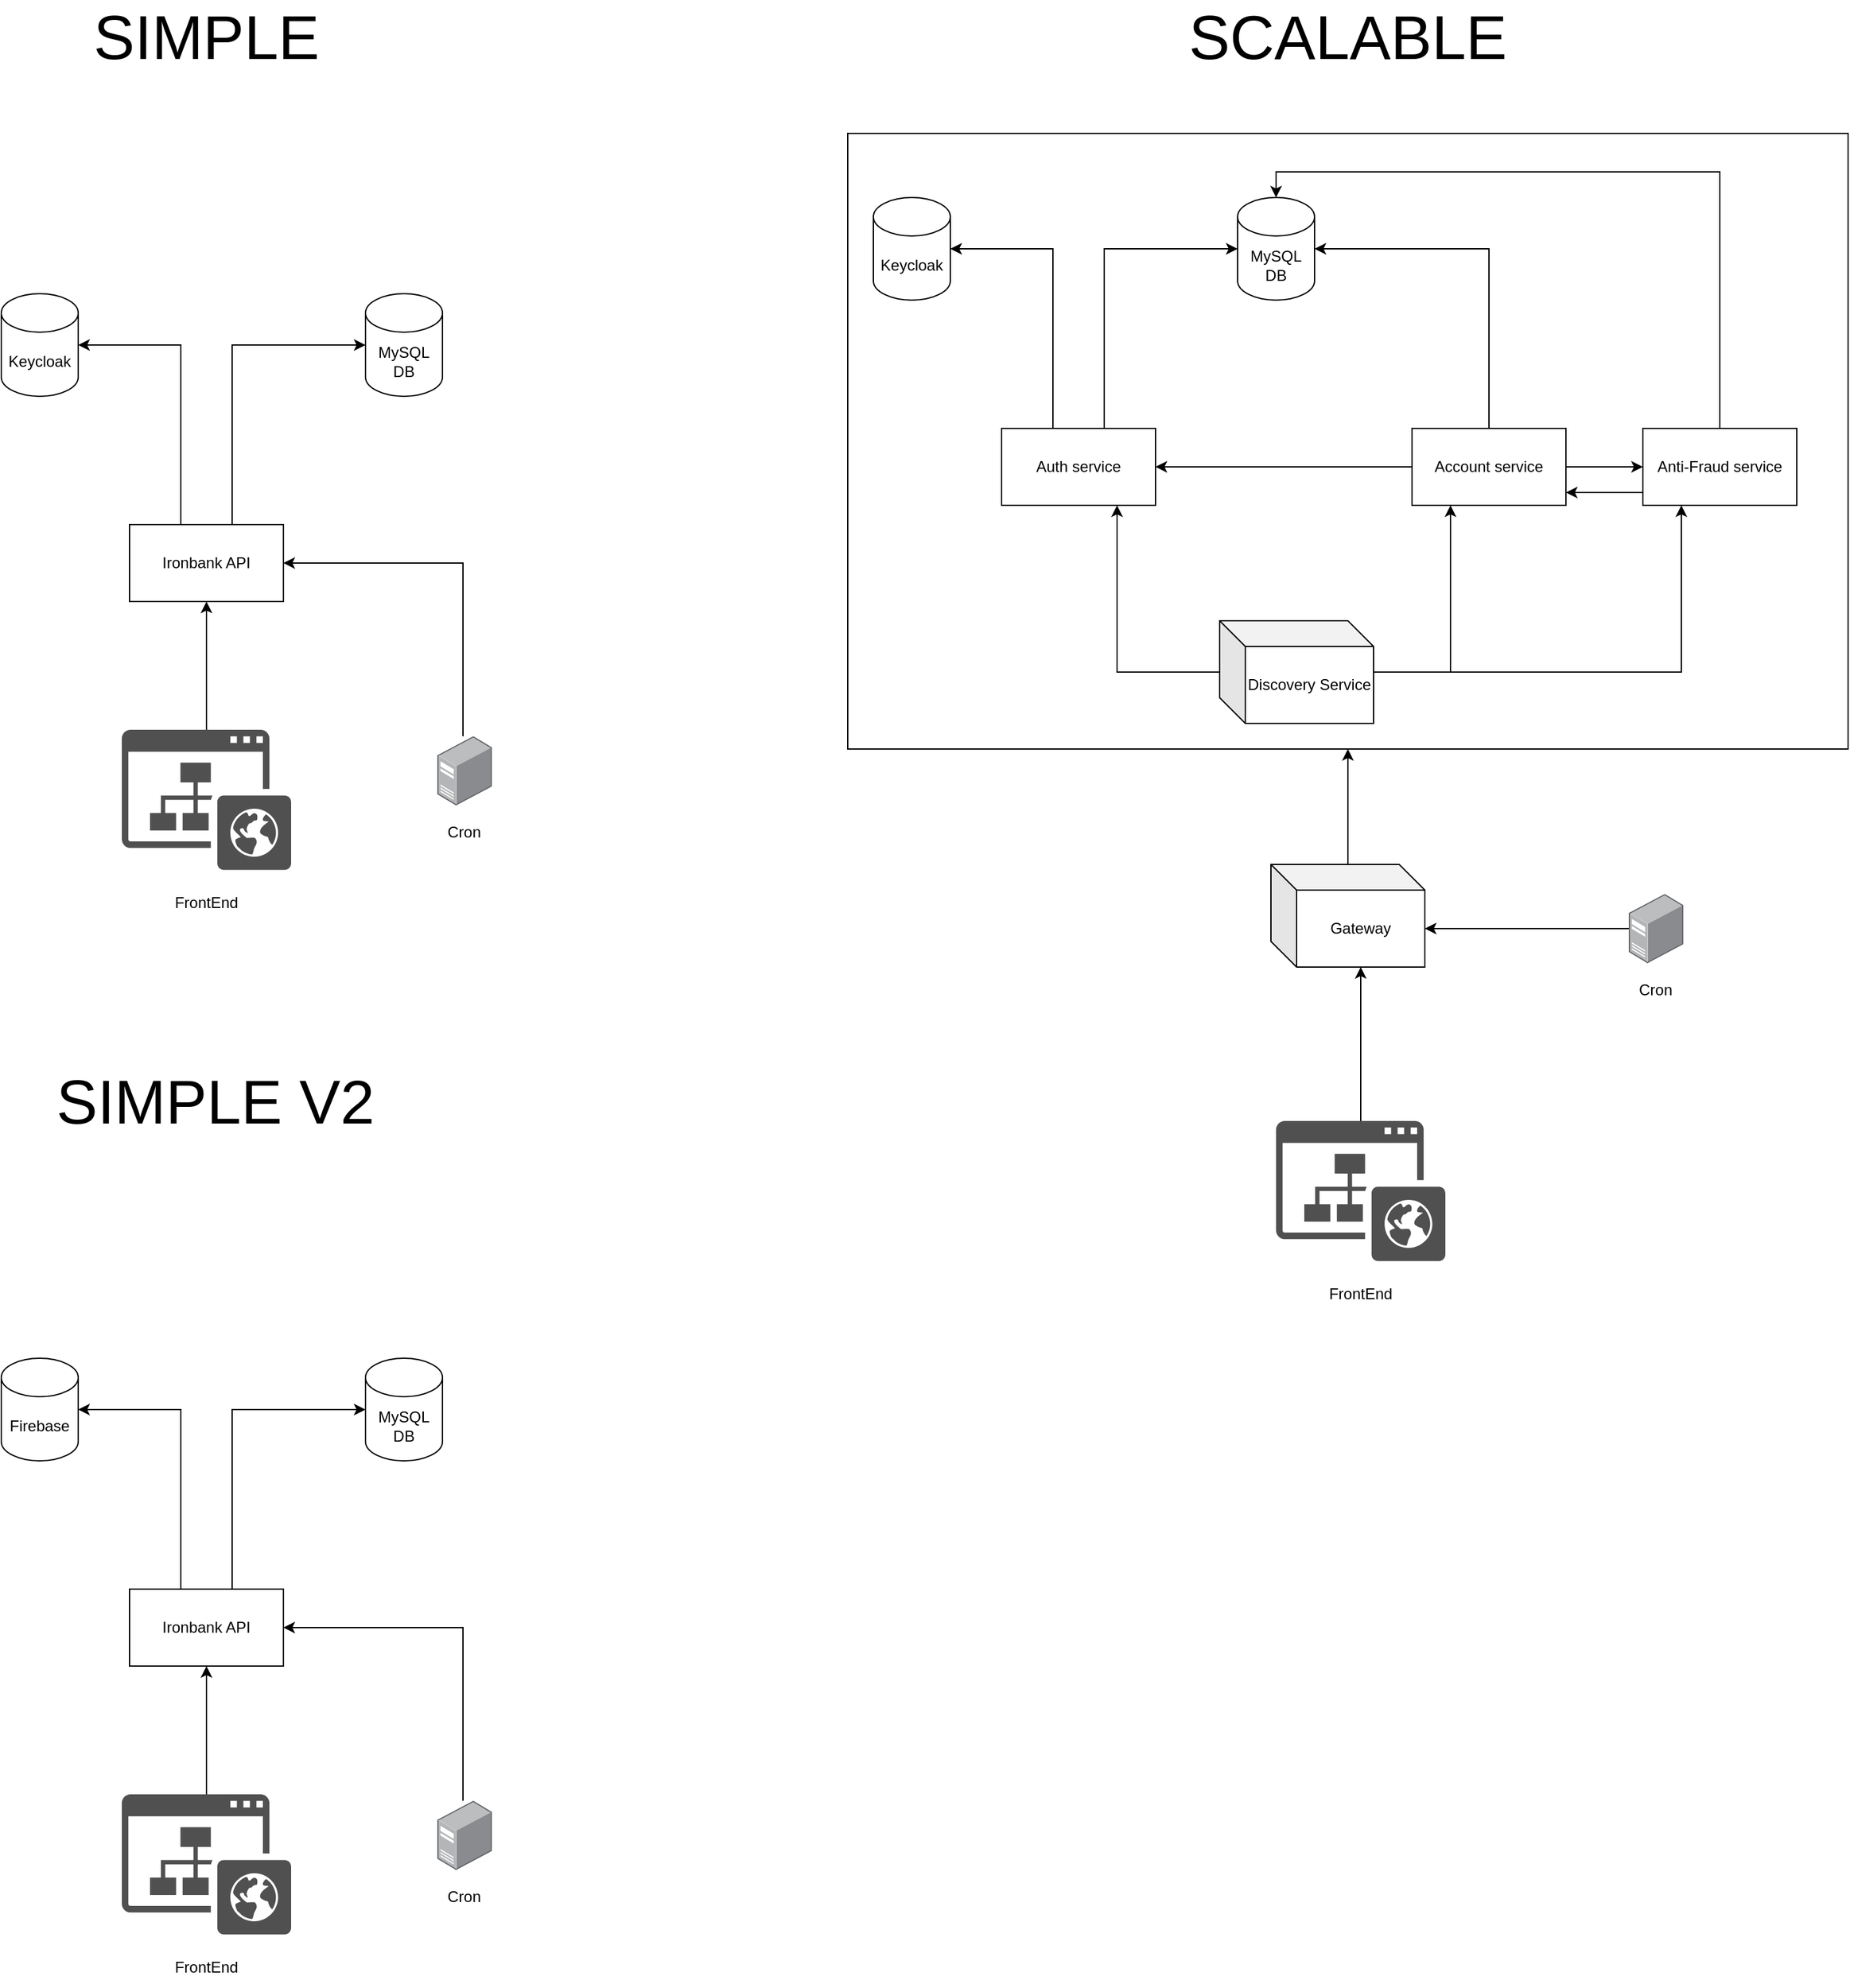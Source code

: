 <mxfile version="20.3.0" type="device"><diagram id="zR-aphUdTskEHhccrLXG" name="Página-1"><mxGraphModel dx="2626" dy="2381" grid="1" gridSize="10" guides="1" tooltips="1" connect="1" arrows="1" fold="1" page="1" pageScale="1" pageWidth="827" pageHeight="1169" math="0" shadow="0"><root><mxCell id="0"/><mxCell id="1" parent="0"/><mxCell id="UNST30MJTOROgTW6B7bt-17" value="" style="rounded=0;whiteSpace=wrap;html=1;" parent="1" vertex="1"><mxGeometry x="80" y="-30" width="780" height="480" as="geometry"/></mxCell><mxCell id="UNST30MJTOROgTW6B7bt-3" style="edgeStyle=orthogonalEdgeStyle;rounded=0;orthogonalLoop=1;jettySize=auto;html=1;entryX=0;entryY=0.5;entryDx=0;entryDy=0;entryPerimeter=0;" parent="1" source="UNST30MJTOROgTW6B7bt-1" target="UNST30MJTOROgTW6B7bt-2" edge="1"><mxGeometry relative="1" as="geometry"><Array as="points"><mxPoint x="280" y="60"/></Array></mxGeometry></mxCell><mxCell id="UNST30MJTOROgTW6B7bt-9" style="edgeStyle=orthogonalEdgeStyle;rounded=0;orthogonalLoop=1;jettySize=auto;html=1;entryX=1;entryY=0.5;entryDx=0;entryDy=0;entryPerimeter=0;" parent="1" source="UNST30MJTOROgTW6B7bt-1" target="UNST30MJTOROgTW6B7bt-8" edge="1"><mxGeometry relative="1" as="geometry"><Array as="points"><mxPoint x="240" y="60"/></Array></mxGeometry></mxCell><mxCell id="UNST30MJTOROgTW6B7bt-1" value="Auth service" style="rounded=0;whiteSpace=wrap;html=1;" parent="1" vertex="1"><mxGeometry x="200" y="200" width="120" height="60" as="geometry"/></mxCell><mxCell id="UNST30MJTOROgTW6B7bt-2" value="MySQL&lt;br&gt;DB" style="shape=cylinder3;whiteSpace=wrap;html=1;boundedLbl=1;backgroundOutline=1;size=15;" parent="1" vertex="1"><mxGeometry x="384" y="20" width="60" height="80" as="geometry"/></mxCell><mxCell id="UNST30MJTOROgTW6B7bt-5" style="edgeStyle=orthogonalEdgeStyle;rounded=0;orthogonalLoop=1;jettySize=auto;html=1;entryX=1;entryY=0.5;entryDx=0;entryDy=0;entryPerimeter=0;" parent="1" source="UNST30MJTOROgTW6B7bt-4" target="UNST30MJTOROgTW6B7bt-2" edge="1"><mxGeometry relative="1" as="geometry"><Array as="points"><mxPoint x="580" y="60"/></Array></mxGeometry></mxCell><mxCell id="UNST30MJTOROgTW6B7bt-23" style="edgeStyle=orthogonalEdgeStyle;rounded=0;orthogonalLoop=1;jettySize=auto;html=1;entryX=1;entryY=0.5;entryDx=0;entryDy=0;" parent="1" source="UNST30MJTOROgTW6B7bt-4" target="UNST30MJTOROgTW6B7bt-1" edge="1"><mxGeometry relative="1" as="geometry"/></mxCell><mxCell id="UNST30MJTOROgTW6B7bt-24" style="edgeStyle=orthogonalEdgeStyle;rounded=0;orthogonalLoop=1;jettySize=auto;html=1;entryX=0;entryY=0.5;entryDx=0;entryDy=0;" parent="1" source="UNST30MJTOROgTW6B7bt-4" target="UNST30MJTOROgTW6B7bt-6" edge="1"><mxGeometry relative="1" as="geometry"/></mxCell><mxCell id="UNST30MJTOROgTW6B7bt-4" value="Account service" style="rounded=0;whiteSpace=wrap;html=1;" parent="1" vertex="1"><mxGeometry x="520" y="200" width="120" height="60" as="geometry"/></mxCell><mxCell id="UNST30MJTOROgTW6B7bt-7" style="edgeStyle=orthogonalEdgeStyle;rounded=0;orthogonalLoop=1;jettySize=auto;html=1;entryX=0.5;entryY=0;entryDx=0;entryDy=0;entryPerimeter=0;" parent="1" source="UNST30MJTOROgTW6B7bt-6" target="UNST30MJTOROgTW6B7bt-2" edge="1"><mxGeometry relative="1" as="geometry"><Array as="points"><mxPoint x="760"/><mxPoint x="414"/></Array></mxGeometry></mxCell><mxCell id="UNST30MJTOROgTW6B7bt-25" style="edgeStyle=orthogonalEdgeStyle;rounded=0;orthogonalLoop=1;jettySize=auto;html=1;" parent="1" source="UNST30MJTOROgTW6B7bt-6" edge="1"><mxGeometry relative="1" as="geometry"><mxPoint x="640" y="250" as="targetPoint"/><Array as="points"><mxPoint x="640" y="250"/></Array></mxGeometry></mxCell><mxCell id="UNST30MJTOROgTW6B7bt-6" value="Anti-Fraud service" style="rounded=0;whiteSpace=wrap;html=1;" parent="1" vertex="1"><mxGeometry x="700" y="200" width="120" height="60" as="geometry"/></mxCell><mxCell id="UNST30MJTOROgTW6B7bt-8" value="Keycloak" style="shape=cylinder3;whiteSpace=wrap;html=1;boundedLbl=1;backgroundOutline=1;size=15;" parent="1" vertex="1"><mxGeometry x="100" y="20" width="60" height="80" as="geometry"/></mxCell><mxCell id="UNST30MJTOROgTW6B7bt-18" style="edgeStyle=orthogonalEdgeStyle;rounded=0;orthogonalLoop=1;jettySize=auto;html=1;entryX=0.5;entryY=1;entryDx=0;entryDy=0;" parent="1" source="UNST30MJTOROgTW6B7bt-10" target="UNST30MJTOROgTW6B7bt-17" edge="1"><mxGeometry relative="1" as="geometry"/></mxCell><mxCell id="UNST30MJTOROgTW6B7bt-10" value="Gateway" style="shape=cube;whiteSpace=wrap;html=1;boundedLbl=1;backgroundOutline=1;darkOpacity=0.05;darkOpacity2=0.1;" parent="1" vertex="1"><mxGeometry x="410" y="540" width="120" height="80" as="geometry"/></mxCell><mxCell id="UNST30MJTOROgTW6B7bt-12" style="edgeStyle=orthogonalEdgeStyle;rounded=0;orthogonalLoop=1;jettySize=auto;html=1;entryX=0.75;entryY=1;entryDx=0;entryDy=0;" parent="1" source="UNST30MJTOROgTW6B7bt-11" target="UNST30MJTOROgTW6B7bt-1" edge="1"><mxGeometry relative="1" as="geometry"/></mxCell><mxCell id="UNST30MJTOROgTW6B7bt-13" style="edgeStyle=orthogonalEdgeStyle;rounded=0;orthogonalLoop=1;jettySize=auto;html=1;entryX=0.25;entryY=1;entryDx=0;entryDy=0;" parent="1" source="UNST30MJTOROgTW6B7bt-11" target="UNST30MJTOROgTW6B7bt-4" edge="1"><mxGeometry relative="1" as="geometry"/></mxCell><mxCell id="UNST30MJTOROgTW6B7bt-14" style="edgeStyle=orthogonalEdgeStyle;rounded=0;orthogonalLoop=1;jettySize=auto;html=1;entryX=0.25;entryY=1;entryDx=0;entryDy=0;" parent="1" source="UNST30MJTOROgTW6B7bt-11" target="UNST30MJTOROgTW6B7bt-6" edge="1"><mxGeometry relative="1" as="geometry"/></mxCell><mxCell id="UNST30MJTOROgTW6B7bt-11" value="Discovery Service" style="shape=cube;whiteSpace=wrap;html=1;boundedLbl=1;backgroundOutline=1;darkOpacity=0.05;darkOpacity2=0.1;" parent="1" vertex="1"><mxGeometry x="370" y="350" width="120" height="80" as="geometry"/></mxCell><mxCell id="UNST30MJTOROgTW6B7bt-21" style="edgeStyle=orthogonalEdgeStyle;rounded=0;orthogonalLoop=1;jettySize=auto;html=1;entryX=0;entryY=0;entryDx=70;entryDy=80;entryPerimeter=0;" parent="1" source="UNST30MJTOROgTW6B7bt-20" target="UNST30MJTOROgTW6B7bt-10" edge="1"><mxGeometry relative="1" as="geometry"/></mxCell><mxCell id="UNST30MJTOROgTW6B7bt-27" style="edgeStyle=orthogonalEdgeStyle;rounded=0;orthogonalLoop=1;jettySize=auto;html=1;entryX=0;entryY=0.5;entryDx=0;entryDy=0;entryPerimeter=0;" parent="1" source="UNST30MJTOROgTW6B7bt-29" target="UNST30MJTOROgTW6B7bt-30" edge="1"><mxGeometry relative="1" as="geometry"><Array as="points"><mxPoint x="-400" y="135"/></Array></mxGeometry></mxCell><mxCell id="UNST30MJTOROgTW6B7bt-28" style="edgeStyle=orthogonalEdgeStyle;rounded=0;orthogonalLoop=1;jettySize=auto;html=1;entryX=1;entryY=0.5;entryDx=0;entryDy=0;entryPerimeter=0;" parent="1" source="UNST30MJTOROgTW6B7bt-29" target="UNST30MJTOROgTW6B7bt-38" edge="1"><mxGeometry relative="1" as="geometry"><Array as="points"><mxPoint x="-440" y="135"/></Array></mxGeometry></mxCell><mxCell id="UNST30MJTOROgTW6B7bt-29" value="Ironbank API" style="rounded=0;whiteSpace=wrap;html=1;" parent="1" vertex="1"><mxGeometry x="-480" y="275" width="120" height="60" as="geometry"/></mxCell><mxCell id="UNST30MJTOROgTW6B7bt-30" value="MySQL&lt;br&gt;DB" style="shape=cylinder3;whiteSpace=wrap;html=1;boundedLbl=1;backgroundOutline=1;size=15;" parent="1" vertex="1"><mxGeometry x="-296" y="95" width="60" height="80" as="geometry"/></mxCell><mxCell id="UNST30MJTOROgTW6B7bt-38" value="Keycloak" style="shape=cylinder3;whiteSpace=wrap;html=1;boundedLbl=1;backgroundOutline=1;size=15;" parent="1" vertex="1"><mxGeometry x="-580" y="95" width="60" height="80" as="geometry"/></mxCell><mxCell id="UNST30MJTOROgTW6B7bt-48" value="" style="group" parent="1" vertex="1" connectable="0"><mxGeometry x="-486" y="435" width="132" height="150" as="geometry"/></mxCell><mxCell id="UNST30MJTOROgTW6B7bt-46" value="" style="sketch=0;pointerEvents=1;shadow=0;dashed=0;html=1;strokeColor=none;fillColor=#505050;labelPosition=center;verticalLabelPosition=bottom;verticalAlign=top;outlineConnect=0;align=center;shape=mxgraph.office.sites.website_public;" parent="UNST30MJTOROgTW6B7bt-48" vertex="1"><mxGeometry width="132" height="109.24" as="geometry"/></mxCell><mxCell id="UNST30MJTOROgTW6B7bt-47" value="FrontEnd" style="text;html=1;strokeColor=none;fillColor=none;align=center;verticalAlign=middle;whiteSpace=wrap;rounded=0;" parent="UNST30MJTOROgTW6B7bt-48" vertex="1"><mxGeometry x="36" y="120" width="60" height="30" as="geometry"/></mxCell><mxCell id="UNST30MJTOROgTW6B7bt-49" style="edgeStyle=orthogonalEdgeStyle;rounded=0;orthogonalLoop=1;jettySize=auto;html=1;entryX=0.5;entryY=1;entryDx=0;entryDy=0;" parent="1" source="UNST30MJTOROgTW6B7bt-46" target="UNST30MJTOROgTW6B7bt-29" edge="1"><mxGeometry relative="1" as="geometry"/></mxCell><mxCell id="UNST30MJTOROgTW6B7bt-50" value="" style="group" parent="1" vertex="1" connectable="0"><mxGeometry x="414" y="740" width="132" height="150" as="geometry"/></mxCell><mxCell id="UNST30MJTOROgTW6B7bt-20" value="" style="sketch=0;pointerEvents=1;shadow=0;dashed=0;html=1;strokeColor=none;fillColor=#505050;labelPosition=center;verticalLabelPosition=bottom;verticalAlign=top;outlineConnect=0;align=center;shape=mxgraph.office.sites.website_public;" parent="UNST30MJTOROgTW6B7bt-50" vertex="1"><mxGeometry width="132" height="109.24" as="geometry"/></mxCell><mxCell id="UNST30MJTOROgTW6B7bt-22" value="FrontEnd" style="text;html=1;strokeColor=none;fillColor=none;align=center;verticalAlign=middle;whiteSpace=wrap;rounded=0;" parent="UNST30MJTOROgTW6B7bt-50" vertex="1"><mxGeometry x="36" y="120" width="60" height="30" as="geometry"/></mxCell><mxCell id="UNST30MJTOROgTW6B7bt-54" value="" style="group" parent="1" vertex="1" connectable="0"><mxGeometry x="-249" y="440" width="60" height="90" as="geometry"/></mxCell><mxCell id="UNST30MJTOROgTW6B7bt-52" value="" style="points=[];aspect=fixed;html=1;align=center;shadow=0;dashed=0;image;image=img/lib/allied_telesis/computer_and_terminals/Server_Desktop.svg;" parent="UNST30MJTOROgTW6B7bt-54" vertex="1"><mxGeometry x="9" width="42.6" height="54" as="geometry"/></mxCell><mxCell id="UNST30MJTOROgTW6B7bt-53" value="Cron" style="text;html=1;strokeColor=none;fillColor=none;align=center;verticalAlign=middle;whiteSpace=wrap;rounded=0;" parent="UNST30MJTOROgTW6B7bt-54" vertex="1"><mxGeometry y="60" width="60" height="30" as="geometry"/></mxCell><mxCell id="UNST30MJTOROgTW6B7bt-55" style="edgeStyle=orthogonalEdgeStyle;rounded=0;orthogonalLoop=1;jettySize=auto;html=1;entryX=1;entryY=0.5;entryDx=0;entryDy=0;" parent="1" source="UNST30MJTOROgTW6B7bt-52" target="UNST30MJTOROgTW6B7bt-29" edge="1"><mxGeometry relative="1" as="geometry"><Array as="points"><mxPoint x="-220" y="305"/></Array></mxGeometry></mxCell><mxCell id="UNST30MJTOROgTW6B7bt-56" value="" style="group" parent="1" vertex="1" connectable="0"><mxGeometry x="680" y="563" width="60" height="90" as="geometry"/></mxCell><mxCell id="UNST30MJTOROgTW6B7bt-57" value="" style="points=[];aspect=fixed;html=1;align=center;shadow=0;dashed=0;image;image=img/lib/allied_telesis/computer_and_terminals/Server_Desktop.svg;" parent="UNST30MJTOROgTW6B7bt-56" vertex="1"><mxGeometry x="9" width="42.6" height="54" as="geometry"/></mxCell><mxCell id="UNST30MJTOROgTW6B7bt-58" value="Cron" style="text;html=1;strokeColor=none;fillColor=none;align=center;verticalAlign=middle;whiteSpace=wrap;rounded=0;" parent="UNST30MJTOROgTW6B7bt-56" vertex="1"><mxGeometry y="60" width="60" height="30" as="geometry"/></mxCell><mxCell id="UNST30MJTOROgTW6B7bt-59" style="edgeStyle=orthogonalEdgeStyle;rounded=0;orthogonalLoop=1;jettySize=auto;html=1;entryX=0;entryY=0;entryDx=120;entryDy=50;entryPerimeter=0;" parent="1" source="UNST30MJTOROgTW6B7bt-57" target="UNST30MJTOROgTW6B7bt-10" edge="1"><mxGeometry relative="1" as="geometry"/></mxCell><mxCell id="UNST30MJTOROgTW6B7bt-60" value="&lt;font style=&quot;font-size: 48px;&quot;&gt;SIMPLE&lt;/font&gt;" style="text;html=1;strokeColor=none;fillColor=none;align=center;verticalAlign=middle;whiteSpace=wrap;rounded=0;" parent="1" vertex="1"><mxGeometry x="-450" y="-120" width="60" height="30" as="geometry"/></mxCell><mxCell id="UNST30MJTOROgTW6B7bt-61" value="&lt;font style=&quot;font-size: 48px;&quot;&gt;SCALABLE&lt;/font&gt;" style="text;html=1;strokeColor=none;fillColor=none;align=center;verticalAlign=middle;whiteSpace=wrap;rounded=0;" parent="1" vertex="1"><mxGeometry x="440" y="-120" width="60" height="30" as="geometry"/></mxCell><mxCell id="4OSlp5se65olSfFKHY9a-1" style="edgeStyle=orthogonalEdgeStyle;rounded=0;orthogonalLoop=1;jettySize=auto;html=1;entryX=0;entryY=0.5;entryDx=0;entryDy=0;entryPerimeter=0;" edge="1" source="4OSlp5se65olSfFKHY9a-3" target="4OSlp5se65olSfFKHY9a-4" parent="1"><mxGeometry relative="1" as="geometry"><Array as="points"><mxPoint x="-400" y="965"/></Array></mxGeometry></mxCell><mxCell id="4OSlp5se65olSfFKHY9a-2" style="edgeStyle=orthogonalEdgeStyle;rounded=0;orthogonalLoop=1;jettySize=auto;html=1;entryX=1;entryY=0.5;entryDx=0;entryDy=0;entryPerimeter=0;" edge="1" source="4OSlp5se65olSfFKHY9a-3" target="4OSlp5se65olSfFKHY9a-5" parent="1"><mxGeometry relative="1" as="geometry"><Array as="points"><mxPoint x="-440" y="965"/></Array></mxGeometry></mxCell><mxCell id="4OSlp5se65olSfFKHY9a-3" value="Ironbank API" style="rounded=0;whiteSpace=wrap;html=1;" vertex="1" parent="1"><mxGeometry x="-480" y="1105" width="120" height="60" as="geometry"/></mxCell><mxCell id="4OSlp5se65olSfFKHY9a-4" value="MySQL&lt;br&gt;DB" style="shape=cylinder3;whiteSpace=wrap;html=1;boundedLbl=1;backgroundOutline=1;size=15;" vertex="1" parent="1"><mxGeometry x="-296" y="925" width="60" height="80" as="geometry"/></mxCell><mxCell id="4OSlp5se65olSfFKHY9a-5" value="Firebase" style="shape=cylinder3;whiteSpace=wrap;html=1;boundedLbl=1;backgroundOutline=1;size=15;" vertex="1" parent="1"><mxGeometry x="-580" y="925" width="60" height="80" as="geometry"/></mxCell><mxCell id="4OSlp5se65olSfFKHY9a-6" value="" style="group" vertex="1" connectable="0" parent="1"><mxGeometry x="-486" y="1265" width="132" height="150" as="geometry"/></mxCell><mxCell id="4OSlp5se65olSfFKHY9a-7" value="" style="sketch=0;pointerEvents=1;shadow=0;dashed=0;html=1;strokeColor=none;fillColor=#505050;labelPosition=center;verticalLabelPosition=bottom;verticalAlign=top;outlineConnect=0;align=center;shape=mxgraph.office.sites.website_public;" vertex="1" parent="4OSlp5se65olSfFKHY9a-6"><mxGeometry width="132" height="109.24" as="geometry"/></mxCell><mxCell id="4OSlp5se65olSfFKHY9a-8" value="FrontEnd" style="text;html=1;strokeColor=none;fillColor=none;align=center;verticalAlign=middle;whiteSpace=wrap;rounded=0;" vertex="1" parent="4OSlp5se65olSfFKHY9a-6"><mxGeometry x="36" y="120" width="60" height="30" as="geometry"/></mxCell><mxCell id="4OSlp5se65olSfFKHY9a-9" style="edgeStyle=orthogonalEdgeStyle;rounded=0;orthogonalLoop=1;jettySize=auto;html=1;entryX=0.5;entryY=1;entryDx=0;entryDy=0;" edge="1" source="4OSlp5se65olSfFKHY9a-7" target="4OSlp5se65olSfFKHY9a-3" parent="1"><mxGeometry relative="1" as="geometry"/></mxCell><mxCell id="4OSlp5se65olSfFKHY9a-10" value="" style="group" vertex="1" connectable="0" parent="1"><mxGeometry x="-249" y="1270" width="60" height="90" as="geometry"/></mxCell><mxCell id="4OSlp5se65olSfFKHY9a-11" value="" style="points=[];aspect=fixed;html=1;align=center;shadow=0;dashed=0;image;image=img/lib/allied_telesis/computer_and_terminals/Server_Desktop.svg;" vertex="1" parent="4OSlp5se65olSfFKHY9a-10"><mxGeometry x="9" width="42.6" height="54" as="geometry"/></mxCell><mxCell id="4OSlp5se65olSfFKHY9a-12" value="Cron" style="text;html=1;strokeColor=none;fillColor=none;align=center;verticalAlign=middle;whiteSpace=wrap;rounded=0;" vertex="1" parent="4OSlp5se65olSfFKHY9a-10"><mxGeometry y="60" width="60" height="30" as="geometry"/></mxCell><mxCell id="4OSlp5se65olSfFKHY9a-13" style="edgeStyle=orthogonalEdgeStyle;rounded=0;orthogonalLoop=1;jettySize=auto;html=1;entryX=1;entryY=0.5;entryDx=0;entryDy=0;" edge="1" source="4OSlp5se65olSfFKHY9a-11" target="4OSlp5se65olSfFKHY9a-3" parent="1"><mxGeometry relative="1" as="geometry"><Array as="points"><mxPoint x="-220" y="1135"/></Array></mxGeometry></mxCell><mxCell id="4OSlp5se65olSfFKHY9a-14" value="&lt;font style=&quot;font-size: 48px;&quot;&gt;SIMPLE V2&lt;/font&gt;" style="text;html=1;strokeColor=none;fillColor=none;align=center;verticalAlign=middle;whiteSpace=wrap;rounded=0;" vertex="1" parent="1"><mxGeometry x="-568" y="710" width="310" height="30" as="geometry"/></mxCell></root></mxGraphModel></diagram></mxfile>